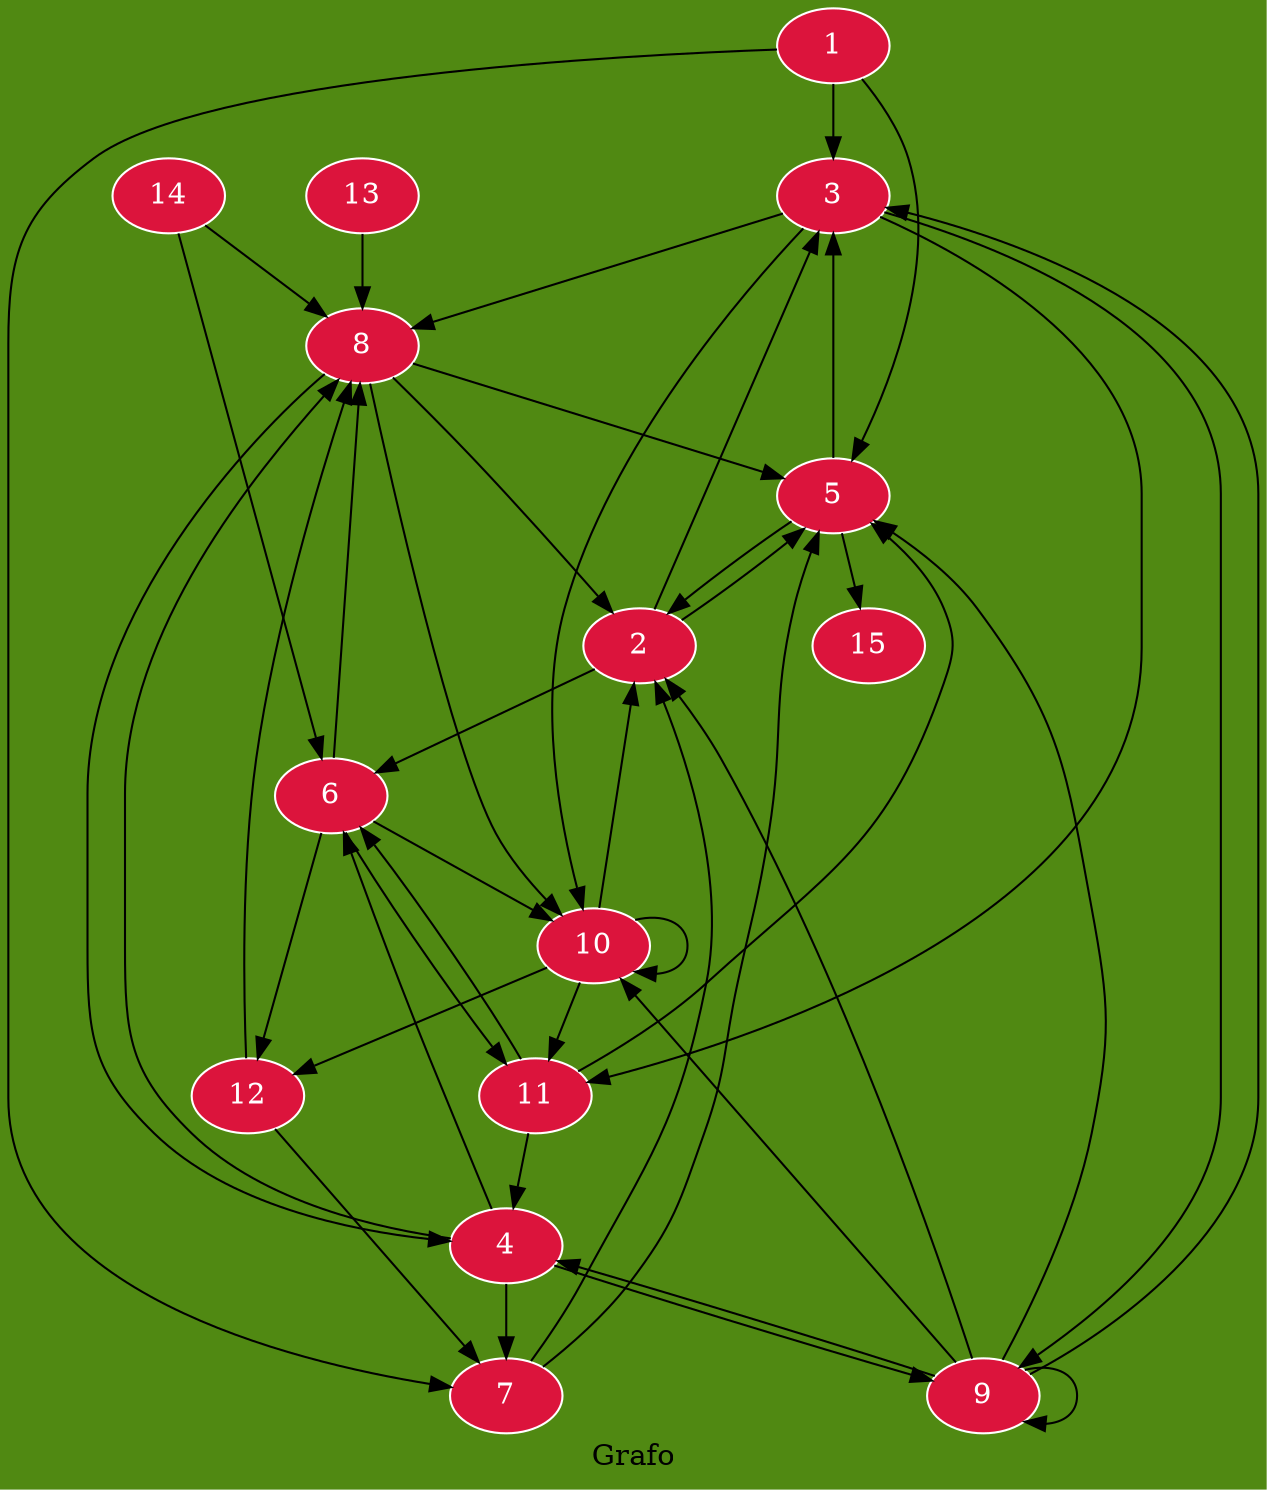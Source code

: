 digraph G {
node [fontcolor="white", color=white , style=filled, fillcolor=Crimson]
bgcolor = "#508912";
label="Grafo";
    1
	1->3
	1->5
	1->7
	2
	2->3
	2->5
	2->6
	3
	3->8
	3->9
	3->10
	3->11
	4
	4->6
	4->7
	4->8
	4->9
	5
	5->2
	5->3
	5->15
	6
	6->8
	6->10
	6->11
	6->12
	7
	7->2
	7->5
	8
	8->2
	8->4
	8->5
	8->10
	9
	9->2
	9->3
	9->4
	9->5
	9->9
	9->10
	10
	10->2
	10->10
	10->11
	10->12
	11
	11->4
	11->5
	11->6
	12
	12->7
	12->8
	13
	13->8
	14
	14->6
	14->8
	15

}